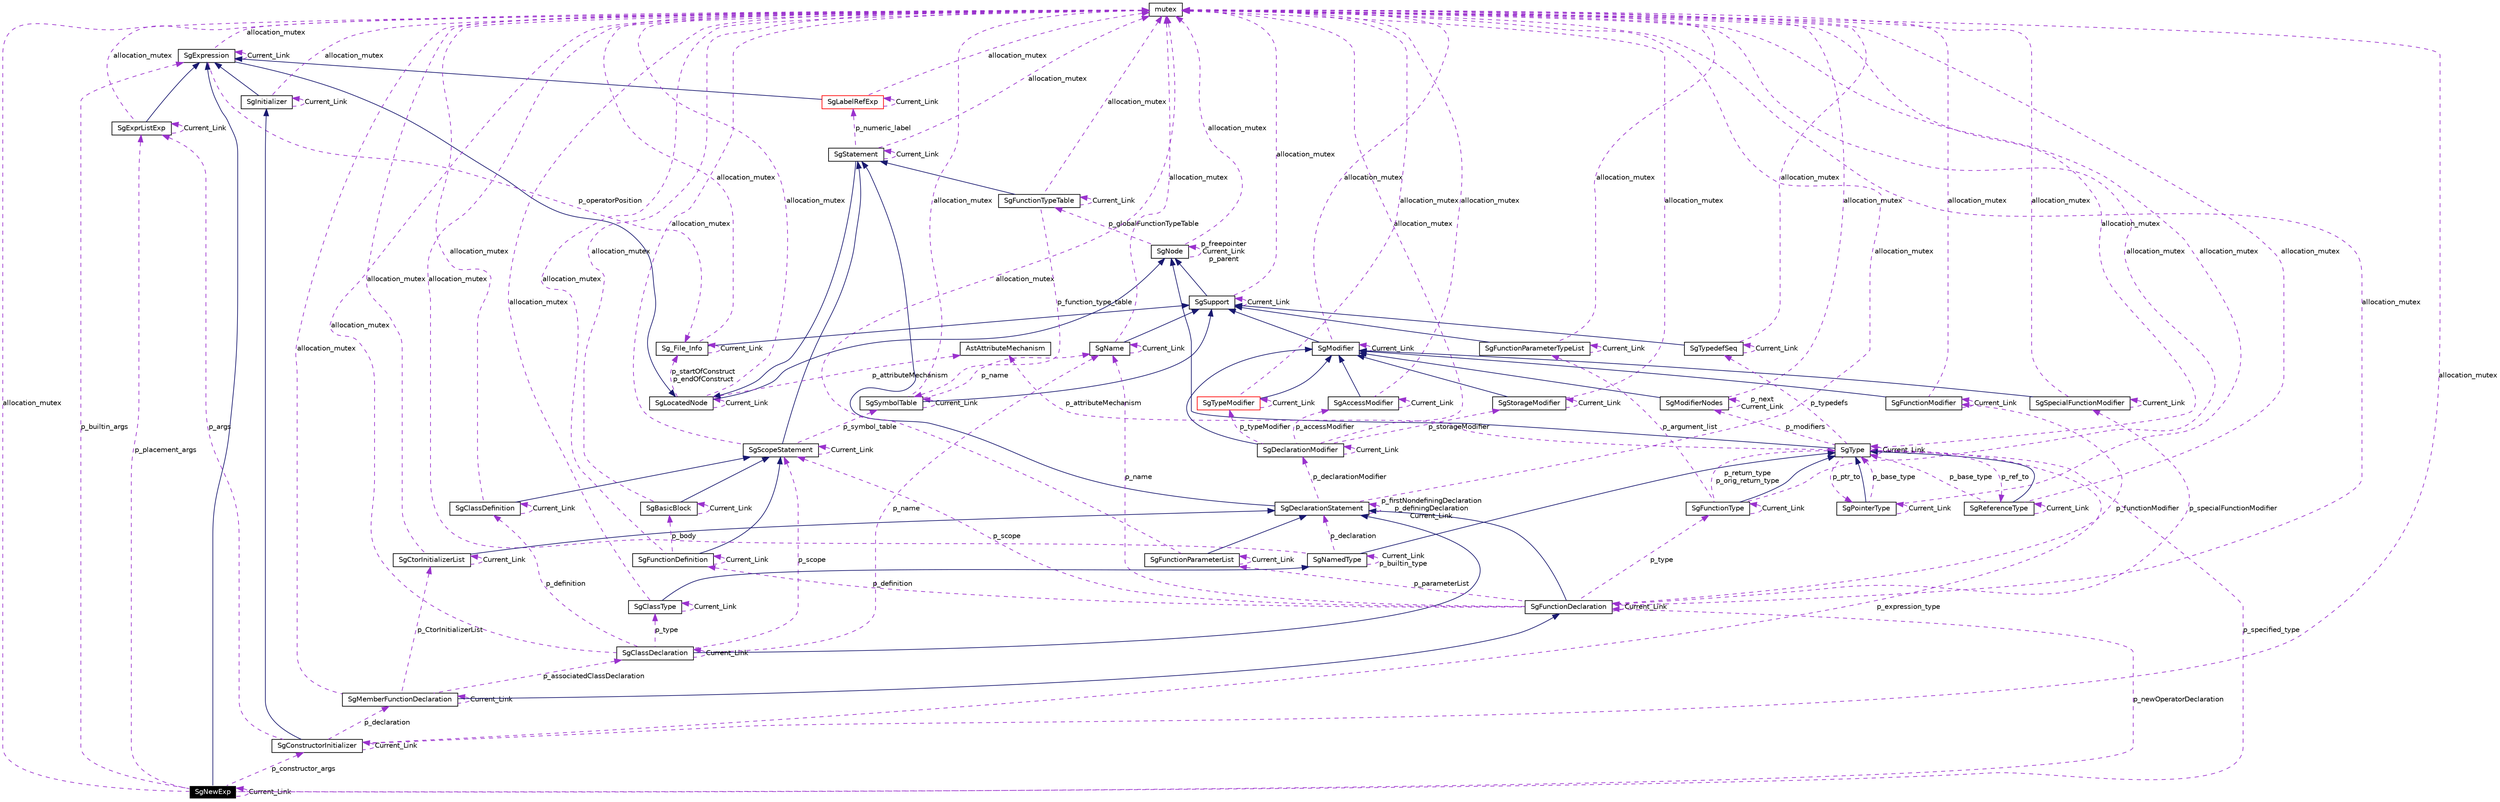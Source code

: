 digraph G
{
  edge [fontname="Helvetica",fontsize=10,labelfontname="Helvetica",labelfontsize=10];
  node [fontname="Helvetica",fontsize=10,shape=record];
  Node1 [label="SgNewExp",height=0.2,width=0.4,color="white", fillcolor="black", style="filled" fontcolor="white"];
  Node2 -> Node1 [dir=back,color="midnightblue",fontsize=10,style="solid",fontname="Helvetica"];
  Node2 [label="SgExpression",height=0.2,width=0.4,color="black",URL="$classSgExpression.html"];
  Node3 -> Node2 [dir=back,color="midnightblue",fontsize=10,style="solid",fontname="Helvetica"];
  Node3 [label="SgLocatedNode",height=0.2,width=0.4,color="black",URL="$classSgLocatedNode.html"];
  Node4 -> Node3 [dir=back,color="midnightblue",fontsize=10,style="solid",fontname="Helvetica"];
  Node4 [label="SgNode",height=0.2,width=0.4,color="black",URL="$classSgNode.html"];
  Node5 -> Node4 [dir=back,color="darkorchid3",fontsize=10,style="dashed",label="p_globalFunctionTypeTable",fontname="Helvetica"];
  Node5 [label="SgFunctionTypeTable",height=0.2,width=0.4,color="black",URL="$classSgFunctionTypeTable.html"];
  Node6 -> Node5 [dir=back,color="midnightblue",fontsize=10,style="solid",fontname="Helvetica"];
  Node6 [label="SgStatement",height=0.2,width=0.4,color="black",URL="$classSgStatement.html"];
  Node3 -> Node6 [dir=back,color="midnightblue",fontsize=10,style="solid",fontname="Helvetica"];
  Node7 -> Node6 [dir=back,color="darkorchid3",fontsize=10,style="dashed",label="p_numeric_label",fontname="Helvetica"];
  Node7 [label="SgLabelRefExp",height=0.2,width=0.4,color="red",URL="$classSgLabelRefExp.html"];
  Node2 -> Node7 [dir=back,color="midnightblue",fontsize=10,style="solid",fontname="Helvetica"];
  Node7 -> Node7 [dir=back,color="darkorchid3",fontsize=10,style="dashed",label="Current_Link",fontname="Helvetica"];
  Node8 -> Node7 [dir=back,color="darkorchid3",fontsize=10,style="dashed",label="allocation_mutex",fontname="Helvetica"];
  Node8 [label="mutex",height=0.2,width=0.4,color="black",URL="$classmutex.html"];
  Node6 -> Node6 [dir=back,color="darkorchid3",fontsize=10,style="dashed",label="Current_Link",fontname="Helvetica"];
  Node8 -> Node6 [dir=back,color="darkorchid3",fontsize=10,style="dashed",label="allocation_mutex",fontname="Helvetica"];
  Node5 -> Node5 [dir=back,color="darkorchid3",fontsize=10,style="dashed",label="Current_Link",fontname="Helvetica"];
  Node8 -> Node5 [dir=back,color="darkorchid3",fontsize=10,style="dashed",label="allocation_mutex",fontname="Helvetica"];
  Node9 -> Node5 [dir=back,color="darkorchid3",fontsize=10,style="dashed",label="p_function_type_table",fontname="Helvetica"];
  Node9 [label="SgSymbolTable",height=0.2,width=0.4,color="black",URL="$classSgSymbolTable.html"];
  Node10 -> Node9 [dir=back,color="midnightblue",fontsize=10,style="solid",fontname="Helvetica"];
  Node10 [label="SgSupport",height=0.2,width=0.4,color="black",URL="$classSgSupport.html"];
  Node4 -> Node10 [dir=back,color="midnightblue",fontsize=10,style="solid",fontname="Helvetica"];
  Node8 -> Node10 [dir=back,color="darkorchid3",fontsize=10,style="dashed",label="allocation_mutex",fontname="Helvetica"];
  Node10 -> Node10 [dir=back,color="darkorchid3",fontsize=10,style="dashed",label="Current_Link",fontname="Helvetica"];
  Node8 -> Node9 [dir=back,color="darkorchid3",fontsize=10,style="dashed",label="allocation_mutex",fontname="Helvetica"];
  Node11 -> Node9 [dir=back,color="darkorchid3",fontsize=10,style="dashed",label="p_name",fontname="Helvetica"];
  Node11 [label="SgName",height=0.2,width=0.4,color="black",URL="$classSgName.html"];
  Node10 -> Node11 [dir=back,color="midnightblue",fontsize=10,style="solid",fontname="Helvetica"];
  Node8 -> Node11 [dir=back,color="darkorchid3",fontsize=10,style="dashed",label="allocation_mutex",fontname="Helvetica"];
  Node11 -> Node11 [dir=back,color="darkorchid3",fontsize=10,style="dashed",label="Current_Link",fontname="Helvetica"];
  Node9 -> Node9 [dir=back,color="darkorchid3",fontsize=10,style="dashed",label="Current_Link",fontname="Helvetica"];
  Node4 -> Node4 [dir=back,color="darkorchid3",fontsize=10,style="dashed",label="p_freepointer\nCurrent_Link\np_parent",fontname="Helvetica"];
  Node8 -> Node4 [dir=back,color="darkorchid3",fontsize=10,style="dashed",label="allocation_mutex",fontname="Helvetica"];
  Node8 -> Node3 [dir=back,color="darkorchid3",fontsize=10,style="dashed",label="allocation_mutex",fontname="Helvetica"];
  Node12 -> Node3 [dir=back,color="darkorchid3",fontsize=10,style="dashed",label="p_attributeMechanism",fontname="Helvetica"];
  Node12 [label="AstAttributeMechanism",height=0.2,width=0.4,color="black",URL="$classAstAttributeMechanism.html"];
  Node13 -> Node3 [dir=back,color="darkorchid3",fontsize=10,style="dashed",label="p_startOfConstruct\np_endOfConstruct",fontname="Helvetica"];
  Node13 [label="Sg_File_Info",height=0.2,width=0.4,color="black",URL="$classSg__File__Info.html"];
  Node10 -> Node13 [dir=back,color="midnightblue",fontsize=10,style="solid",fontname="Helvetica"];
  Node8 -> Node13 [dir=back,color="darkorchid3",fontsize=10,style="dashed",label="allocation_mutex",fontname="Helvetica"];
  Node13 -> Node13 [dir=back,color="darkorchid3",fontsize=10,style="dashed",label="Current_Link",fontname="Helvetica"];
  Node3 -> Node3 [dir=back,color="darkorchid3",fontsize=10,style="dashed",label="Current_Link",fontname="Helvetica"];
  Node2 -> Node2 [dir=back,color="darkorchid3",fontsize=10,style="dashed",label="Current_Link",fontname="Helvetica"];
  Node8 -> Node2 [dir=back,color="darkorchid3",fontsize=10,style="dashed",label="allocation_mutex",fontname="Helvetica"];
  Node13 -> Node2 [dir=back,color="darkorchid3",fontsize=10,style="dashed",label="p_operatorPosition",fontname="Helvetica"];
  Node2 -> Node1 [dir=back,color="darkorchid3",fontsize=10,style="dashed",label="p_builtin_args",fontname="Helvetica"];
  Node14 -> Node1 [dir=back,color="darkorchid3",fontsize=10,style="dashed",label="p_constructor_args",fontname="Helvetica"];
  Node14 [label="SgConstructorInitializer",height=0.2,width=0.4,color="black",URL="$classSgConstructorInitializer.html"];
  Node15 -> Node14 [dir=back,color="midnightblue",fontsize=10,style="solid",fontname="Helvetica"];
  Node15 [label="SgInitializer",height=0.2,width=0.4,color="black",URL="$classSgInitializer.html"];
  Node2 -> Node15 [dir=back,color="midnightblue",fontsize=10,style="solid",fontname="Helvetica"];
  Node15 -> Node15 [dir=back,color="darkorchid3",fontsize=10,style="dashed",label="Current_Link",fontname="Helvetica"];
  Node8 -> Node15 [dir=back,color="darkorchid3",fontsize=10,style="dashed",label="allocation_mutex",fontname="Helvetica"];
  Node16 -> Node14 [dir=back,color="darkorchid3",fontsize=10,style="dashed",label="p_args",fontname="Helvetica"];
  Node16 [label="SgExprListExp",height=0.2,width=0.4,color="black",URL="$classSgExprListExp.html"];
  Node2 -> Node16 [dir=back,color="midnightblue",fontsize=10,style="solid",fontname="Helvetica"];
  Node16 -> Node16 [dir=back,color="darkorchid3",fontsize=10,style="dashed",label="Current_Link",fontname="Helvetica"];
  Node8 -> Node16 [dir=back,color="darkorchid3",fontsize=10,style="dashed",label="allocation_mutex",fontname="Helvetica"];
  Node14 -> Node14 [dir=back,color="darkorchid3",fontsize=10,style="dashed",label="Current_Link",fontname="Helvetica"];
  Node17 -> Node14 [dir=back,color="darkorchid3",fontsize=10,style="dashed",label="p_declaration",fontname="Helvetica"];
  Node17 [label="SgMemberFunctionDeclaration",height=0.2,width=0.4,color="black",URL="$classSgMemberFunctionDeclaration.html"];
  Node18 -> Node17 [dir=back,color="midnightblue",fontsize=10,style="solid",fontname="Helvetica"];
  Node18 [label="SgFunctionDeclaration",height=0.2,width=0.4,color="black",URL="$classSgFunctionDeclaration.html"];
  Node19 -> Node18 [dir=back,color="midnightblue",fontsize=10,style="solid",fontname="Helvetica"];
  Node19 [label="SgDeclarationStatement",height=0.2,width=0.4,color="black",URL="$classSgDeclarationStatement.html"];
  Node6 -> Node19 [dir=back,color="midnightblue",fontsize=10,style="solid",fontname="Helvetica"];
  Node20 -> Node19 [dir=back,color="darkorchid3",fontsize=10,style="dashed",label="p_declarationModifier",fontname="Helvetica"];
  Node20 [label="SgDeclarationModifier",height=0.2,width=0.4,color="black",URL="$classSgDeclarationModifier.html"];
  Node21 -> Node20 [dir=back,color="midnightblue",fontsize=10,style="solid",fontname="Helvetica"];
  Node21 [label="SgModifier",height=0.2,width=0.4,color="black",URL="$classSgModifier.html"];
  Node10 -> Node21 [dir=back,color="midnightblue",fontsize=10,style="solid",fontname="Helvetica"];
  Node8 -> Node21 [dir=back,color="darkorchid3",fontsize=10,style="dashed",label="allocation_mutex",fontname="Helvetica"];
  Node21 -> Node21 [dir=back,color="darkorchid3",fontsize=10,style="dashed",label="Current_Link",fontname="Helvetica"];
  Node22 -> Node20 [dir=back,color="darkorchid3",fontsize=10,style="dashed",label="p_typeModifier",fontname="Helvetica"];
  Node22 [label="SgTypeModifier",height=0.2,width=0.4,color="red",URL="$classSgTypeModifier.html"];
  Node21 -> Node22 [dir=back,color="midnightblue",fontsize=10,style="solid",fontname="Helvetica"];
  Node22 -> Node22 [dir=back,color="darkorchid3",fontsize=10,style="dashed",label="Current_Link",fontname="Helvetica"];
  Node8 -> Node22 [dir=back,color="darkorchid3",fontsize=10,style="dashed",label="allocation_mutex",fontname="Helvetica"];
  Node20 -> Node20 [dir=back,color="darkorchid3",fontsize=10,style="dashed",label="Current_Link",fontname="Helvetica"];
  Node8 -> Node20 [dir=back,color="darkorchid3",fontsize=10,style="dashed",label="allocation_mutex",fontname="Helvetica"];
  Node23 -> Node20 [dir=back,color="darkorchid3",fontsize=10,style="dashed",label="p_storageModifier",fontname="Helvetica"];
  Node23 [label="SgStorageModifier",height=0.2,width=0.4,color="black",URL="$classSgStorageModifier.html"];
  Node21 -> Node23 [dir=back,color="midnightblue",fontsize=10,style="solid",fontname="Helvetica"];
  Node8 -> Node23 [dir=back,color="darkorchid3",fontsize=10,style="dashed",label="allocation_mutex",fontname="Helvetica"];
  Node23 -> Node23 [dir=back,color="darkorchid3",fontsize=10,style="dashed",label="Current_Link",fontname="Helvetica"];
  Node24 -> Node20 [dir=back,color="darkorchid3",fontsize=10,style="dashed",label="p_accessModifier",fontname="Helvetica"];
  Node24 [label="SgAccessModifier",height=0.2,width=0.4,color="black",URL="$classSgAccessModifier.html"];
  Node21 -> Node24 [dir=back,color="midnightblue",fontsize=10,style="solid",fontname="Helvetica"];
  Node8 -> Node24 [dir=back,color="darkorchid3",fontsize=10,style="dashed",label="allocation_mutex",fontname="Helvetica"];
  Node24 -> Node24 [dir=back,color="darkorchid3",fontsize=10,style="dashed",label="Current_Link",fontname="Helvetica"];
  Node8 -> Node19 [dir=back,color="darkorchid3",fontsize=10,style="dashed",label="allocation_mutex",fontname="Helvetica"];
  Node19 -> Node19 [dir=back,color="darkorchid3",fontsize=10,style="dashed",label="p_firstNondefiningDeclaration\np_definingDeclaration\nCurrent_Link",fontname="Helvetica"];
  Node25 -> Node18 [dir=back,color="darkorchid3",fontsize=10,style="dashed",label="p_functionModifier",fontname="Helvetica"];
  Node25 [label="SgFunctionModifier",height=0.2,width=0.4,color="black",URL="$classSgFunctionModifier.html"];
  Node21 -> Node25 [dir=back,color="midnightblue",fontsize=10,style="solid",fontname="Helvetica"];
  Node25 -> Node25 [dir=back,color="darkorchid3",fontsize=10,style="dashed",label="Current_Link",fontname="Helvetica"];
  Node8 -> Node25 [dir=back,color="darkorchid3",fontsize=10,style="dashed",label="allocation_mutex",fontname="Helvetica"];
  Node18 -> Node18 [dir=back,color="darkorchid3",fontsize=10,style="dashed",label="Current_Link",fontname="Helvetica"];
  Node26 -> Node18 [dir=back,color="darkorchid3",fontsize=10,style="dashed",label="p_definition",fontname="Helvetica"];
  Node26 [label="SgFunctionDefinition",height=0.2,width=0.4,color="black",URL="$classSgFunctionDefinition.html"];
  Node27 -> Node26 [dir=back,color="midnightblue",fontsize=10,style="solid",fontname="Helvetica"];
  Node27 [label="SgScopeStatement",height=0.2,width=0.4,color="black",URL="$classSgScopeStatement.html"];
  Node6 -> Node27 [dir=back,color="midnightblue",fontsize=10,style="solid",fontname="Helvetica"];
  Node8 -> Node27 [dir=back,color="darkorchid3",fontsize=10,style="dashed",label="allocation_mutex",fontname="Helvetica"];
  Node27 -> Node27 [dir=back,color="darkorchid3",fontsize=10,style="dashed",label="Current_Link",fontname="Helvetica"];
  Node9 -> Node27 [dir=back,color="darkorchid3",fontsize=10,style="dashed",label="p_symbol_table",fontname="Helvetica"];
  Node26 -> Node26 [dir=back,color="darkorchid3",fontsize=10,style="dashed",label="Current_Link",fontname="Helvetica"];
  Node8 -> Node26 [dir=back,color="darkorchid3",fontsize=10,style="dashed",label="allocation_mutex",fontname="Helvetica"];
  Node28 -> Node26 [dir=back,color="darkorchid3",fontsize=10,style="dashed",label="p_body",fontname="Helvetica"];
  Node28 [label="SgBasicBlock",height=0.2,width=0.4,color="black",URL="$classSgBasicBlock.html"];
  Node27 -> Node28 [dir=back,color="midnightblue",fontsize=10,style="solid",fontname="Helvetica"];
  Node8 -> Node28 [dir=back,color="darkorchid3",fontsize=10,style="dashed",label="allocation_mutex",fontname="Helvetica"];
  Node28 -> Node28 [dir=back,color="darkorchid3",fontsize=10,style="dashed",label="Current_Link",fontname="Helvetica"];
  Node8 -> Node18 [dir=back,color="darkorchid3",fontsize=10,style="dashed",label="allocation_mutex",fontname="Helvetica"];
  Node29 -> Node18 [dir=back,color="darkorchid3",fontsize=10,style="dashed",label="p_type",fontname="Helvetica"];
  Node29 [label="SgFunctionType",height=0.2,width=0.4,color="black",URL="$classSgFunctionType.html"];
  Node30 -> Node29 [dir=back,color="midnightblue",fontsize=10,style="solid",fontname="Helvetica"];
  Node30 [label="SgType",height=0.2,width=0.4,color="black",URL="$classSgType.html"];
  Node4 -> Node30 [dir=back,color="midnightblue",fontsize=10,style="solid",fontname="Helvetica"];
  Node31 -> Node30 [dir=back,color="darkorchid3",fontsize=10,style="dashed",label="p_ptr_to",fontname="Helvetica"];
  Node31 [label="SgPointerType",height=0.2,width=0.4,color="black",URL="$classSgPointerType.html"];
  Node30 -> Node31 [dir=back,color="midnightblue",fontsize=10,style="solid",fontname="Helvetica"];
  Node31 -> Node31 [dir=back,color="darkorchid3",fontsize=10,style="dashed",label="Current_Link",fontname="Helvetica"];
  Node8 -> Node31 [dir=back,color="darkorchid3",fontsize=10,style="dashed",label="allocation_mutex",fontname="Helvetica"];
  Node30 -> Node31 [dir=back,color="darkorchid3",fontsize=10,style="dashed",label="p_base_type",fontname="Helvetica"];
  Node32 -> Node30 [dir=back,color="darkorchid3",fontsize=10,style="dashed",label="p_ref_to",fontname="Helvetica"];
  Node32 [label="SgReferenceType",height=0.2,width=0.4,color="black",URL="$classSgReferenceType.html"];
  Node30 -> Node32 [dir=back,color="midnightblue",fontsize=10,style="solid",fontname="Helvetica"];
  Node32 -> Node32 [dir=back,color="darkorchid3",fontsize=10,style="dashed",label="Current_Link",fontname="Helvetica"];
  Node8 -> Node32 [dir=back,color="darkorchid3",fontsize=10,style="dashed",label="allocation_mutex",fontname="Helvetica"];
  Node30 -> Node32 [dir=back,color="darkorchid3",fontsize=10,style="dashed",label="p_base_type",fontname="Helvetica"];
  Node33 -> Node30 [dir=back,color="darkorchid3",fontsize=10,style="dashed",label="p_modifiers",fontname="Helvetica"];
  Node33 [label="SgModifierNodes",height=0.2,width=0.4,color="black",URL="$classSgModifierNodes.html"];
  Node21 -> Node33 [dir=back,color="midnightblue",fontsize=10,style="solid",fontname="Helvetica"];
  Node33 -> Node33 [dir=back,color="darkorchid3",fontsize=10,style="dashed",label="p_next\nCurrent_Link",fontname="Helvetica"];
  Node8 -> Node33 [dir=back,color="darkorchid3",fontsize=10,style="dashed",label="allocation_mutex",fontname="Helvetica"];
  Node8 -> Node30 [dir=back,color="darkorchid3",fontsize=10,style="dashed",label="allocation_mutex",fontname="Helvetica"];
  Node12 -> Node30 [dir=back,color="darkorchid3",fontsize=10,style="dashed",label="p_attributeMechanism",fontname="Helvetica"];
  Node34 -> Node30 [dir=back,color="darkorchid3",fontsize=10,style="dashed",label="p_typedefs",fontname="Helvetica"];
  Node34 [label="SgTypedefSeq",height=0.2,width=0.4,color="black",URL="$classSgTypedefSeq.html"];
  Node10 -> Node34 [dir=back,color="midnightblue",fontsize=10,style="solid",fontname="Helvetica"];
  Node8 -> Node34 [dir=back,color="darkorchid3",fontsize=10,style="dashed",label="allocation_mutex",fontname="Helvetica"];
  Node34 -> Node34 [dir=back,color="darkorchid3",fontsize=10,style="dashed",label="Current_Link",fontname="Helvetica"];
  Node30 -> Node30 [dir=back,color="darkorchid3",fontsize=10,style="dashed",label="Current_Link",fontname="Helvetica"];
  Node8 -> Node29 [dir=back,color="darkorchid3",fontsize=10,style="dashed",label="allocation_mutex",fontname="Helvetica"];
  Node35 -> Node29 [dir=back,color="darkorchid3",fontsize=10,style="dashed",label="p_argument_list",fontname="Helvetica"];
  Node35 [label="SgFunctionParameterTypeList",height=0.2,width=0.4,color="black",URL="$classSgFunctionParameterTypeList.html"];
  Node10 -> Node35 [dir=back,color="midnightblue",fontsize=10,style="solid",fontname="Helvetica"];
  Node8 -> Node35 [dir=back,color="darkorchid3",fontsize=10,style="dashed",label="allocation_mutex",fontname="Helvetica"];
  Node35 -> Node35 [dir=back,color="darkorchid3",fontsize=10,style="dashed",label="Current_Link",fontname="Helvetica"];
  Node29 -> Node29 [dir=back,color="darkorchid3",fontsize=10,style="dashed",label="Current_Link",fontname="Helvetica"];
  Node30 -> Node29 [dir=back,color="darkorchid3",fontsize=10,style="dashed",label="p_return_type\np_orig_return_type",fontname="Helvetica"];
  Node27 -> Node18 [dir=back,color="darkorchid3",fontsize=10,style="dashed",label="p_scope",fontname="Helvetica"];
  Node36 -> Node18 [dir=back,color="darkorchid3",fontsize=10,style="dashed",label="p_parameterList",fontname="Helvetica"];
  Node36 [label="SgFunctionParameterList",height=0.2,width=0.4,color="black",URL="$classSgFunctionParameterList.html"];
  Node19 -> Node36 [dir=back,color="midnightblue",fontsize=10,style="solid",fontname="Helvetica"];
  Node8 -> Node36 [dir=back,color="darkorchid3",fontsize=10,style="dashed",label="allocation_mutex",fontname="Helvetica"];
  Node36 -> Node36 [dir=back,color="darkorchid3",fontsize=10,style="dashed",label="Current_Link",fontname="Helvetica"];
  Node11 -> Node18 [dir=back,color="darkorchid3",fontsize=10,style="dashed",label="p_name",fontname="Helvetica"];
  Node37 -> Node18 [dir=back,color="darkorchid3",fontsize=10,style="dashed",label="p_specialFunctionModifier",fontname="Helvetica"];
  Node37 [label="SgSpecialFunctionModifier",height=0.2,width=0.4,color="black",URL="$classSgSpecialFunctionModifier.html"];
  Node21 -> Node37 [dir=back,color="midnightblue",fontsize=10,style="solid",fontname="Helvetica"];
  Node8 -> Node37 [dir=back,color="darkorchid3",fontsize=10,style="dashed",label="allocation_mutex",fontname="Helvetica"];
  Node37 -> Node37 [dir=back,color="darkorchid3",fontsize=10,style="dashed",label="Current_Link",fontname="Helvetica"];
  Node38 -> Node17 [dir=back,color="darkorchid3",fontsize=10,style="dashed",label="p_associatedClassDeclaration",fontname="Helvetica"];
  Node38 [label="SgClassDeclaration",height=0.2,width=0.4,color="black",URL="$classSgClassDeclaration.html"];
  Node19 -> Node38 [dir=back,color="midnightblue",fontsize=10,style="solid",fontname="Helvetica"];
  Node39 -> Node38 [dir=back,color="darkorchid3",fontsize=10,style="dashed",label="p_definition",fontname="Helvetica"];
  Node39 [label="SgClassDefinition",height=0.2,width=0.4,color="black",URL="$classSgClassDefinition.html"];
  Node27 -> Node39 [dir=back,color="midnightblue",fontsize=10,style="solid",fontname="Helvetica"];
  Node39 -> Node39 [dir=back,color="darkorchid3",fontsize=10,style="dashed",label="Current_Link",fontname="Helvetica"];
  Node8 -> Node39 [dir=back,color="darkorchid3",fontsize=10,style="dashed",label="allocation_mutex",fontname="Helvetica"];
  Node38 -> Node38 [dir=back,color="darkorchid3",fontsize=10,style="dashed",label="Current_Link",fontname="Helvetica"];
  Node40 -> Node38 [dir=back,color="darkorchid3",fontsize=10,style="dashed",label="p_type",fontname="Helvetica"];
  Node40 [label="SgClassType",height=0.2,width=0.4,color="black",URL="$classSgClassType.html"];
  Node41 -> Node40 [dir=back,color="midnightblue",fontsize=10,style="solid",fontname="Helvetica"];
  Node41 [label="SgNamedType",height=0.2,width=0.4,color="black",URL="$classSgNamedType.html"];
  Node30 -> Node41 [dir=back,color="midnightblue",fontsize=10,style="solid",fontname="Helvetica"];
  Node8 -> Node41 [dir=back,color="darkorchid3",fontsize=10,style="dashed",label="allocation_mutex",fontname="Helvetica"];
  Node41 -> Node41 [dir=back,color="darkorchid3",fontsize=10,style="dashed",label="Current_Link\np_builtin_type",fontname="Helvetica"];
  Node19 -> Node41 [dir=back,color="darkorchid3",fontsize=10,style="dashed",label="p_declaration",fontname="Helvetica"];
  Node40 -> Node40 [dir=back,color="darkorchid3",fontsize=10,style="dashed",label="Current_Link",fontname="Helvetica"];
  Node8 -> Node40 [dir=back,color="darkorchid3",fontsize=10,style="dashed",label="allocation_mutex",fontname="Helvetica"];
  Node8 -> Node38 [dir=back,color="darkorchid3",fontsize=10,style="dashed",label="allocation_mutex",fontname="Helvetica"];
  Node27 -> Node38 [dir=back,color="darkorchid3",fontsize=10,style="dashed",label="p_scope",fontname="Helvetica"];
  Node11 -> Node38 [dir=back,color="darkorchid3",fontsize=10,style="dashed",label="p_name",fontname="Helvetica"];
  Node17 -> Node17 [dir=back,color="darkorchid3",fontsize=10,style="dashed",label="Current_Link",fontname="Helvetica"];
  Node8 -> Node17 [dir=back,color="darkorchid3",fontsize=10,style="dashed",label="allocation_mutex",fontname="Helvetica"];
  Node42 -> Node17 [dir=back,color="darkorchid3",fontsize=10,style="dashed",label="p_CtorInitializerList",fontname="Helvetica"];
  Node42 [label="SgCtorInitializerList",height=0.2,width=0.4,color="black",URL="$classSgCtorInitializerList.html"];
  Node19 -> Node42 [dir=back,color="midnightblue",fontsize=10,style="solid",fontname="Helvetica"];
  Node8 -> Node42 [dir=back,color="darkorchid3",fontsize=10,style="dashed",label="allocation_mutex",fontname="Helvetica"];
  Node42 -> Node42 [dir=back,color="darkorchid3",fontsize=10,style="dashed",label="Current_Link",fontname="Helvetica"];
  Node8 -> Node14 [dir=back,color="darkorchid3",fontsize=10,style="dashed",label="allocation_mutex",fontname="Helvetica"];
  Node30 -> Node14 [dir=back,color="darkorchid3",fontsize=10,style="dashed",label="p_expression_type",fontname="Helvetica"];
  Node16 -> Node1 [dir=back,color="darkorchid3",fontsize=10,style="dashed",label="p_placement_args",fontname="Helvetica"];
  Node18 -> Node1 [dir=back,color="darkorchid3",fontsize=10,style="dashed",label="p_newOperatorDeclaration",fontname="Helvetica"];
  Node8 -> Node1 [dir=back,color="darkorchid3",fontsize=10,style="dashed",label="allocation_mutex",fontname="Helvetica"];
  Node30 -> Node1 [dir=back,color="darkorchid3",fontsize=10,style="dashed",label="p_specified_type",fontname="Helvetica"];
  Node1 -> Node1 [dir=back,color="darkorchid3",fontsize=10,style="dashed",label="Current_Link",fontname="Helvetica"];
}
